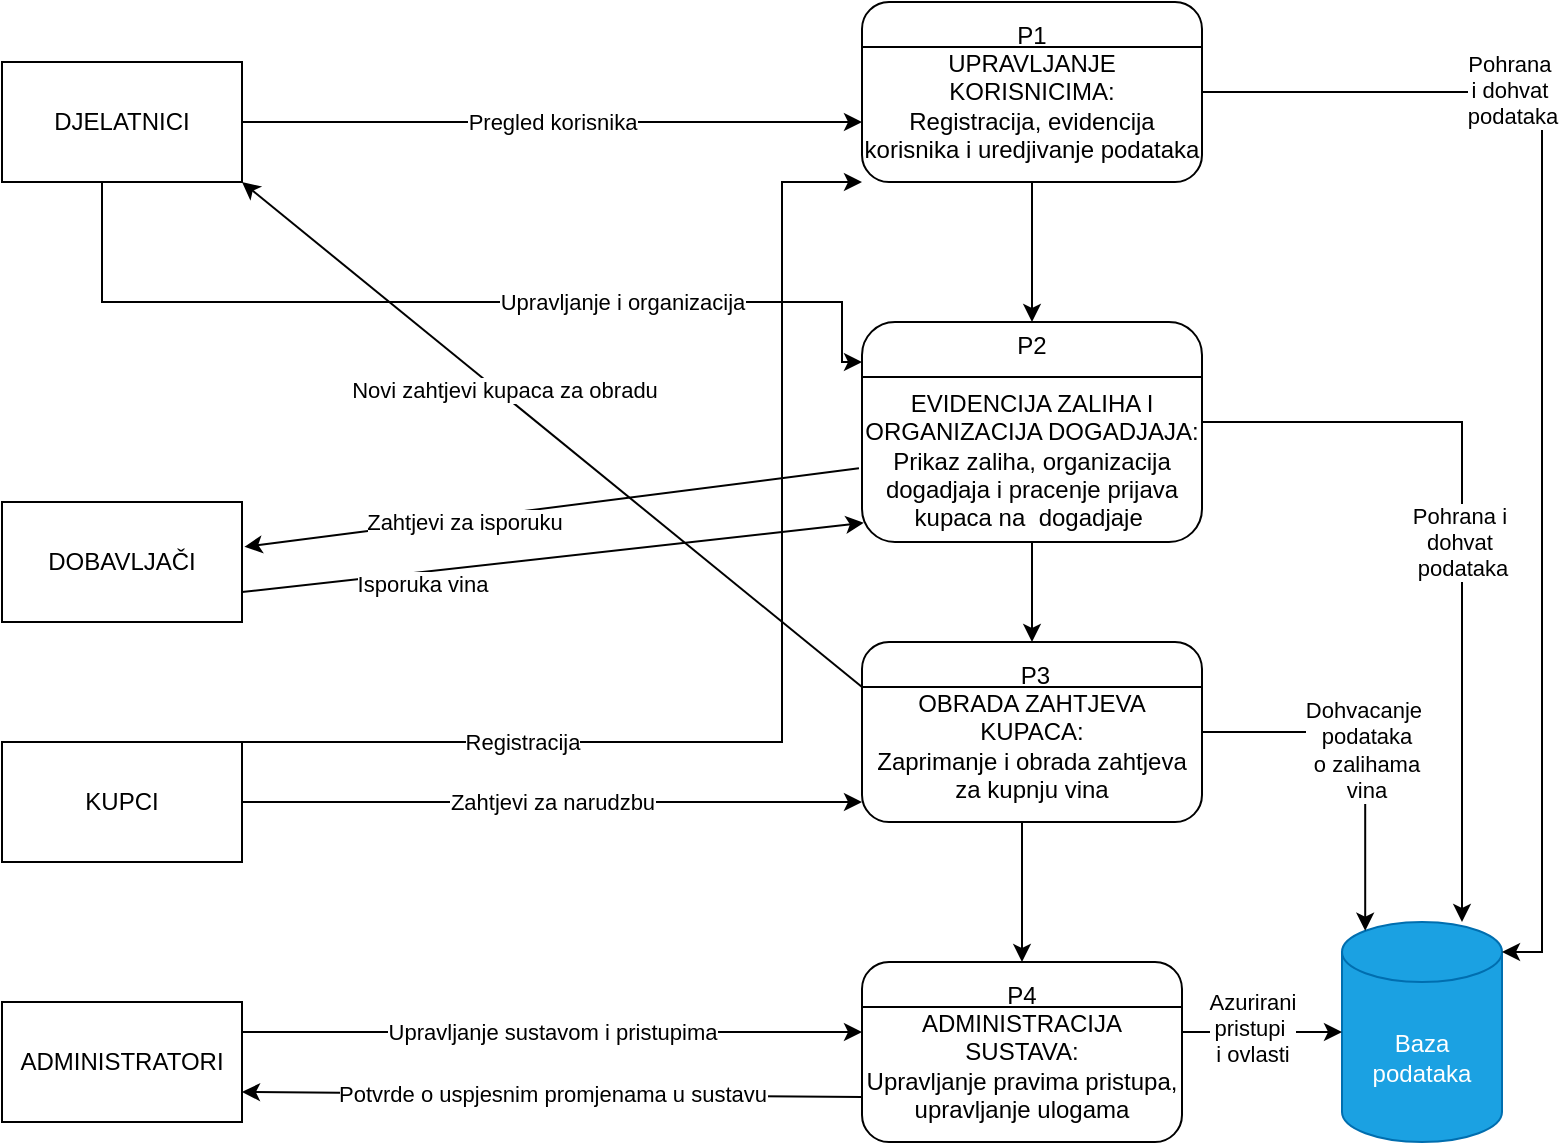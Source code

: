 <mxfile version="27.0.6">
  <diagram name="Page-2" id="6AkD-NnwkzePkd1uHVd8">
    <mxGraphModel dx="1042" dy="527" grid="1" gridSize="10" guides="1" tooltips="1" connect="1" arrows="1" fold="1" page="1" pageScale="1" pageWidth="827" pageHeight="1169" math="0" shadow="0">
      <root>
        <mxCell id="0" />
        <mxCell id="1" parent="0" />
        <mxCell id="AYb-isKz4nac1UMFXbAt-7" value="Baza podataka" style="shape=cylinder3;whiteSpace=wrap;html=1;boundedLbl=1;backgroundOutline=1;size=15;fillColor=#1ba1e2;fontColor=#ffffff;strokeColor=#006EAF;" parent="1" vertex="1">
          <mxGeometry x="710" y="500" width="80" height="110" as="geometry" />
        </mxCell>
        <mxCell id="AYb-isKz4nac1UMFXbAt-10" value="P4&lt;div&gt;ADMINISTRACIJA SUSTAVA:&lt;/div&gt;&lt;div&gt;Upravljanje pravima pristupa, upravljanje ulogama&lt;/div&gt;" style="rounded=1;whiteSpace=wrap;html=1;" parent="1" vertex="1">
          <mxGeometry x="470" y="520" width="160" height="90" as="geometry" />
        </mxCell>
        <mxCell id="1DAzo3YN7i9run7a1Zh_-19" style="edgeStyle=orthogonalEdgeStyle;rounded=0;orthogonalLoop=1;jettySize=auto;html=1;entryX=0.5;entryY=0;entryDx=0;entryDy=0;" parent="1" source="AYb-isKz4nac1UMFXbAt-11" target="AYb-isKz4nac1UMFXbAt-10" edge="1">
          <mxGeometry relative="1" as="geometry">
            <Array as="points">
              <mxPoint x="550" y="470" />
              <mxPoint x="550" y="470" />
            </Array>
          </mxGeometry>
        </mxCell>
        <mxCell id="AYb-isKz4nac1UMFXbAt-11" value="&lt;div&gt;&amp;nbsp;P3&lt;/div&gt;&lt;div&gt;OBRADA ZAHTJEVA KUPACA:&lt;/div&gt;&lt;div&gt;Zaprimanje i obrada zahtjeva za kupnju vina&lt;/div&gt;" style="rounded=1;whiteSpace=wrap;html=1;" parent="1" vertex="1">
          <mxGeometry x="470" y="360" width="170" height="90" as="geometry" />
        </mxCell>
        <mxCell id="1DAzo3YN7i9run7a1Zh_-13" value="Pohrana i&amp;nbsp;&lt;div&gt;dohvat&amp;nbsp;&lt;div&gt;podataka&lt;/div&gt;&lt;/div&gt;" style="edgeStyle=orthogonalEdgeStyle;rounded=0;orthogonalLoop=1;jettySize=auto;html=1;" parent="1" source="AYb-isKz4nac1UMFXbAt-12" target="AYb-isKz4nac1UMFXbAt-7" edge="1">
          <mxGeometry relative="1" as="geometry">
            <Array as="points">
              <mxPoint x="770" y="250" />
            </Array>
          </mxGeometry>
        </mxCell>
        <mxCell id="1DAzo3YN7i9run7a1Zh_-18" style="edgeStyle=orthogonalEdgeStyle;rounded=0;orthogonalLoop=1;jettySize=auto;html=1;entryX=0.5;entryY=0;entryDx=0;entryDy=0;" parent="1" source="AYb-isKz4nac1UMFXbAt-12" target="AYb-isKz4nac1UMFXbAt-11" edge="1">
          <mxGeometry relative="1" as="geometry" />
        </mxCell>
        <mxCell id="AYb-isKz4nac1UMFXbAt-12" value="P2&lt;div&gt;&lt;br&gt;&lt;/div&gt;&lt;div&gt;EVIDENCIJA ZALIHA I ORGANIZACIJA DOGADJAJA:&lt;/div&gt;&lt;div&gt;Prikaz zaliha,&amp;nbsp;&lt;span style=&quot;background-color: transparent; color: light-dark(rgb(0, 0, 0), rgb(255, 255, 255));&quot;&gt;organizacija dogadjaja i&amp;nbsp;&lt;/span&gt;&lt;span style=&quot;background-color: transparent; color: light-dark(rgb(0, 0, 0), rgb(255, 255, 255));&quot;&gt;pracenje prijava kupaca na&amp;nbsp; dogadjaje&amp;nbsp;&lt;/span&gt;&lt;/div&gt;" style="rounded=1;whiteSpace=wrap;html=1;" parent="1" vertex="1">
          <mxGeometry x="470" y="200" width="170" height="110" as="geometry" />
        </mxCell>
        <mxCell id="AYb-isKz4nac1UMFXbAt-15" style="edgeStyle=orthogonalEdgeStyle;rounded=0;orthogonalLoop=1;jettySize=auto;html=1;exitX=0.5;exitY=1;exitDx=0;exitDy=0;" parent="1" source="AYb-isKz4nac1UMFXbAt-11" target="AYb-isKz4nac1UMFXbAt-11" edge="1">
          <mxGeometry relative="1" as="geometry" />
        </mxCell>
        <mxCell id="AYb-isKz4nac1UMFXbAt-16" value="DOBAVLJAČI" style="rounded=0;whiteSpace=wrap;html=1;" parent="1" vertex="1">
          <mxGeometry x="40" y="290" width="120" height="60" as="geometry" />
        </mxCell>
        <mxCell id="AYb-isKz4nac1UMFXbAt-17" value="ADMINISTRATORI" style="rounded=0;whiteSpace=wrap;html=1;" parent="1" vertex="1">
          <mxGeometry x="40" y="540" width="120" height="60" as="geometry" />
        </mxCell>
        <mxCell id="X2EJvij0L6XoEy5MmabA-5" value="Zahtjevi za narudzbu" style="edgeStyle=orthogonalEdgeStyle;rounded=0;orthogonalLoop=1;jettySize=auto;html=1;" parent="1" source="AYb-isKz4nac1UMFXbAt-18" edge="1">
          <mxGeometry relative="1" as="geometry">
            <mxPoint x="470" y="440" as="targetPoint" />
            <Array as="points">
              <mxPoint x="470" y="440" />
            </Array>
          </mxGeometry>
        </mxCell>
        <mxCell id="ggQxTrMIQY6FQvAKZM13-5" value="Registracija" style="edgeStyle=orthogonalEdgeStyle;rounded=0;orthogonalLoop=1;jettySize=auto;html=1;exitX=1;exitY=0.25;exitDx=0;exitDy=0;entryX=0;entryY=1;entryDx=0;entryDy=0;" parent="1" source="AYb-isKz4nac1UMFXbAt-18" target="AYb-isKz4nac1UMFXbAt-21" edge="1">
          <mxGeometry x="-0.488" relative="1" as="geometry">
            <Array as="points">
              <mxPoint x="160" y="410" />
              <mxPoint x="430" y="410" />
              <mxPoint x="430" y="130" />
            </Array>
            <mxPoint as="offset" />
          </mxGeometry>
        </mxCell>
        <mxCell id="AYb-isKz4nac1UMFXbAt-18" value="KUPCI" style="rounded=0;whiteSpace=wrap;html=1;" parent="1" vertex="1">
          <mxGeometry x="40" y="410" width="120" height="60" as="geometry" />
        </mxCell>
        <mxCell id="sZ5t43tfDt6ROwvAIZj8-11" value="Upravljanje i organizacija" style="edgeStyle=orthogonalEdgeStyle;rounded=0;orthogonalLoop=1;jettySize=auto;html=1;" parent="1" source="AYb-isKz4nac1UMFXbAt-19" edge="1">
          <mxGeometry x="0.362" relative="1" as="geometry">
            <Array as="points">
              <mxPoint x="90" y="190" />
              <mxPoint x="460" y="190" />
              <mxPoint x="460" y="220" />
            </Array>
            <mxPoint x="470" y="220" as="targetPoint" />
            <mxPoint as="offset" />
          </mxGeometry>
        </mxCell>
        <mxCell id="AYb-isKz4nac1UMFXbAt-19" value="DJELATNICI" style="rounded=0;whiteSpace=wrap;html=1;" parent="1" vertex="1">
          <mxGeometry x="40" y="70" width="120" height="60" as="geometry" />
        </mxCell>
        <mxCell id="1DAzo3YN7i9run7a1Zh_-17" value="" style="edgeStyle=orthogonalEdgeStyle;rounded=0;orthogonalLoop=1;jettySize=auto;html=1;" parent="1" source="AYb-isKz4nac1UMFXbAt-21" target="AYb-isKz4nac1UMFXbAt-12" edge="1">
          <mxGeometry relative="1" as="geometry" />
        </mxCell>
        <mxCell id="AYb-isKz4nac1UMFXbAt-21" value="P1&lt;div&gt;&lt;span style=&quot;background-color: transparent; color: light-dark(rgb(0, 0, 0), rgb(255, 255, 255));&quot;&gt;UPRAVLJANJE KORISNICIMA:&lt;/span&gt;&lt;/div&gt;&lt;div&gt;Registracija, evidencija korisnika i uredjivanje podataka&lt;/div&gt;" style="rounded=1;whiteSpace=wrap;html=1;" parent="1" vertex="1">
          <mxGeometry x="470" y="40" width="170" height="90" as="geometry" />
        </mxCell>
        <mxCell id="1DAzo3YN7i9run7a1Zh_-14" value="Dohvacanje&amp;nbsp;&lt;div&gt;podataka&lt;/div&gt;&lt;div&gt;o zalihama&lt;/div&gt;&lt;div&gt;vina&lt;/div&gt;" style="edgeStyle=orthogonalEdgeStyle;rounded=0;orthogonalLoop=1;jettySize=auto;html=1;entryX=0.145;entryY=0;entryDx=0;entryDy=4.35;entryPerimeter=0;" parent="1" source="AYb-isKz4nac1UMFXbAt-11" target="AYb-isKz4nac1UMFXbAt-7" edge="1">
          <mxGeometry relative="1" as="geometry" />
        </mxCell>
        <mxCell id="1DAzo3YN7i9run7a1Zh_-15" style="edgeStyle=orthogonalEdgeStyle;rounded=0;orthogonalLoop=1;jettySize=auto;html=1;entryX=0;entryY=0.5;entryDx=0;entryDy=0;entryPerimeter=0;" parent="1" source="AYb-isKz4nac1UMFXbAt-10" target="AYb-isKz4nac1UMFXbAt-7" edge="1">
          <mxGeometry relative="1" as="geometry">
            <Array as="points">
              <mxPoint x="650" y="555" />
              <mxPoint x="650" y="555" />
            </Array>
          </mxGeometry>
        </mxCell>
        <mxCell id="ykCZ91Tiy0JVU6pRaTfl-7" value="Azurirani&lt;div&gt;pristupi&amp;nbsp;&lt;/div&gt;&lt;div&gt;i ovlasti&lt;/div&gt;" style="edgeLabel;html=1;align=center;verticalAlign=middle;resizable=0;points=[];" parent="1DAzo3YN7i9run7a1Zh_-15" vertex="1" connectable="0">
          <mxGeometry x="-0.13" y="2" relative="1" as="geometry">
            <mxPoint as="offset" />
          </mxGeometry>
        </mxCell>
        <mxCell id="X2EJvij0L6XoEy5MmabA-3" value="Pregled korisnika" style="edgeStyle=orthogonalEdgeStyle;rounded=0;orthogonalLoop=1;jettySize=auto;html=1;" parent="1" source="AYb-isKz4nac1UMFXbAt-19" edge="1">
          <mxGeometry relative="1" as="geometry">
            <Array as="points">
              <mxPoint x="230" y="100" />
              <mxPoint x="230" y="100" />
            </Array>
            <mxPoint x="470" y="100" as="targetPoint" />
          </mxGeometry>
        </mxCell>
        <mxCell id="sZ5t43tfDt6ROwvAIZj8-7" value="Novi zahtjevi kupaca za obradu" style="endArrow=classic;html=1;rounded=0;exitX=0;exitY=0.25;exitDx=0;exitDy=0;entryX=1;entryY=1;entryDx=0;entryDy=0;" parent="1" source="AYb-isKz4nac1UMFXbAt-11" target="AYb-isKz4nac1UMFXbAt-19" edge="1">
          <mxGeometry x="0.167" y="-1" width="50" height="50" relative="1" as="geometry">
            <mxPoint x="390" y="430" as="sourcePoint" />
            <mxPoint x="440" y="380" as="targetPoint" />
            <mxPoint x="1" as="offset" />
          </mxGeometry>
        </mxCell>
        <mxCell id="sZ5t43tfDt6ROwvAIZj8-9" value="Upravljanje sustavom i pristupima" style="endArrow=classic;html=1;rounded=0;exitX=1;exitY=0.25;exitDx=0;exitDy=0;" parent="1" source="AYb-isKz4nac1UMFXbAt-17" edge="1">
          <mxGeometry width="50" height="50" relative="1" as="geometry">
            <mxPoint x="390" y="430" as="sourcePoint" />
            <mxPoint x="470" y="555" as="targetPoint" />
          </mxGeometry>
        </mxCell>
        <mxCell id="sZ5t43tfDt6ROwvAIZj8-10" value="Potvrde o uspjesnim promjenama u sustavu" style="endArrow=classic;html=1;rounded=0;exitX=0;exitY=0.75;exitDx=0;exitDy=0;entryX=1;entryY=0.75;entryDx=0;entryDy=0;" parent="1" source="AYb-isKz4nac1UMFXbAt-10" edge="1" target="AYb-isKz4nac1UMFXbAt-17">
          <mxGeometry width="50" height="50" relative="1" as="geometry">
            <mxPoint x="390" y="430" as="sourcePoint" />
            <mxPoint x="160" y="595" as="targetPoint" />
          </mxGeometry>
        </mxCell>
        <mxCell id="ykCZ91Tiy0JVU6pRaTfl-1" value="" style="endArrow=none;html=1;rounded=0;exitX=0;exitY=0.25;exitDx=0;exitDy=0;entryX=1;entryY=0.25;entryDx=0;entryDy=0;" parent="1" source="AYb-isKz4nac1UMFXbAt-21" target="AYb-isKz4nac1UMFXbAt-21" edge="1">
          <mxGeometry width="50" height="50" relative="1" as="geometry">
            <mxPoint x="390" y="300" as="sourcePoint" />
            <mxPoint x="440" y="250" as="targetPoint" />
            <Array as="points" />
          </mxGeometry>
        </mxCell>
        <mxCell id="ykCZ91Tiy0JVU6pRaTfl-3" value="" style="endArrow=none;html=1;rounded=0;exitX=0;exitY=0.25;exitDx=0;exitDy=0;entryX=1;entryY=0.25;entryDx=0;entryDy=0;" parent="1" source="AYb-isKz4nac1UMFXbAt-12" target="AYb-isKz4nac1UMFXbAt-12" edge="1">
          <mxGeometry width="50" height="50" relative="1" as="geometry">
            <mxPoint x="390" y="300" as="sourcePoint" />
            <mxPoint x="440" y="250" as="targetPoint" />
          </mxGeometry>
        </mxCell>
        <mxCell id="ykCZ91Tiy0JVU6pRaTfl-5" value="" style="endArrow=none;html=1;rounded=0;exitX=0;exitY=0.25;exitDx=0;exitDy=0;entryX=1;entryY=0.25;entryDx=0;entryDy=0;" parent="1" source="AYb-isKz4nac1UMFXbAt-11" target="AYb-isKz4nac1UMFXbAt-11" edge="1">
          <mxGeometry width="50" height="50" relative="1" as="geometry">
            <mxPoint x="390" y="410" as="sourcePoint" />
            <mxPoint x="440" y="360" as="targetPoint" />
          </mxGeometry>
        </mxCell>
        <mxCell id="ykCZ91Tiy0JVU6pRaTfl-6" value="" style="endArrow=none;html=1;rounded=0;exitX=0;exitY=0.25;exitDx=0;exitDy=0;entryX=1;entryY=0.25;entryDx=0;entryDy=0;" parent="1" source="AYb-isKz4nac1UMFXbAt-10" target="AYb-isKz4nac1UMFXbAt-10" edge="1">
          <mxGeometry width="50" height="50" relative="1" as="geometry">
            <mxPoint x="390" y="410" as="sourcePoint" />
            <mxPoint x="440" y="360" as="targetPoint" />
          </mxGeometry>
        </mxCell>
        <mxCell id="ykCZ91Tiy0JVU6pRaTfl-8" value="" style="endArrow=classic;html=1;rounded=0;exitX=1;exitY=0.75;exitDx=0;exitDy=0;entryX=0.005;entryY=0.913;entryDx=0;entryDy=0;entryPerimeter=0;" parent="1" source="AYb-isKz4nac1UMFXbAt-16" target="AYb-isKz4nac1UMFXbAt-12" edge="1">
          <mxGeometry width="50" height="50" relative="1" as="geometry">
            <mxPoint x="390" y="380" as="sourcePoint" />
            <mxPoint x="440" y="330" as="targetPoint" />
          </mxGeometry>
        </mxCell>
        <mxCell id="ykCZ91Tiy0JVU6pRaTfl-12" value="Isporuka vina" style="edgeLabel;html=1;align=center;verticalAlign=middle;resizable=0;points=[];" parent="ykCZ91Tiy0JVU6pRaTfl-8" vertex="1" connectable="0">
          <mxGeometry x="-0.621" y="1" relative="1" as="geometry">
            <mxPoint x="31" y="3" as="offset" />
          </mxGeometry>
        </mxCell>
        <mxCell id="ykCZ91Tiy0JVU6pRaTfl-9" value="" style="endArrow=classic;html=1;rounded=0;exitX=-0.009;exitY=0.665;exitDx=0;exitDy=0;entryX=1.01;entryY=0.373;entryDx=0;entryDy=0;entryPerimeter=0;exitPerimeter=0;" parent="1" source="AYb-isKz4nac1UMFXbAt-12" target="AYb-isKz4nac1UMFXbAt-16" edge="1">
          <mxGeometry width="50" height="50" relative="1" as="geometry">
            <mxPoint x="390" y="380" as="sourcePoint" />
            <mxPoint x="440" y="330" as="targetPoint" />
          </mxGeometry>
        </mxCell>
        <mxCell id="ykCZ91Tiy0JVU6pRaTfl-11" value="Zahtjevi za isporuku" style="edgeLabel;html=1;align=center;verticalAlign=middle;resizable=0;points=[];" parent="ykCZ91Tiy0JVU6pRaTfl-9" vertex="1" connectable="0">
          <mxGeometry x="0.477" y="1" relative="1" as="geometry">
            <mxPoint x="29" y="-3" as="offset" />
          </mxGeometry>
        </mxCell>
        <mxCell id="ggQxTrMIQY6FQvAKZM13-1" style="edgeStyle=orthogonalEdgeStyle;rounded=0;orthogonalLoop=1;jettySize=auto;html=1;exitX=1;exitY=0.5;exitDx=0;exitDy=0;entryX=1;entryY=0;entryDx=0;entryDy=15;entryPerimeter=0;" parent="1" source="AYb-isKz4nac1UMFXbAt-21" target="AYb-isKz4nac1UMFXbAt-7" edge="1">
          <mxGeometry relative="1" as="geometry" />
        </mxCell>
        <mxCell id="ggQxTrMIQY6FQvAKZM13-2" value="Pohrana&amp;nbsp;&lt;div&gt;i&amp;nbsp;&lt;span style=&quot;background-color: light-dark(#ffffff, var(--ge-dark-color, #121212)); color: light-dark(rgb(0, 0, 0), rgb(255, 255, 255));&quot;&gt;dohvat&amp;nbsp;&lt;/span&gt;&lt;div&gt;podataka&lt;/div&gt;&lt;/div&gt;" style="edgeLabel;html=1;align=center;verticalAlign=middle;resizable=0;points=[];" parent="ggQxTrMIQY6FQvAKZM13-1" vertex="1" connectable="0">
          <mxGeometry x="-0.501" y="1" relative="1" as="geometry">
            <mxPoint as="offset" />
          </mxGeometry>
        </mxCell>
      </root>
    </mxGraphModel>
  </diagram>
</mxfile>
